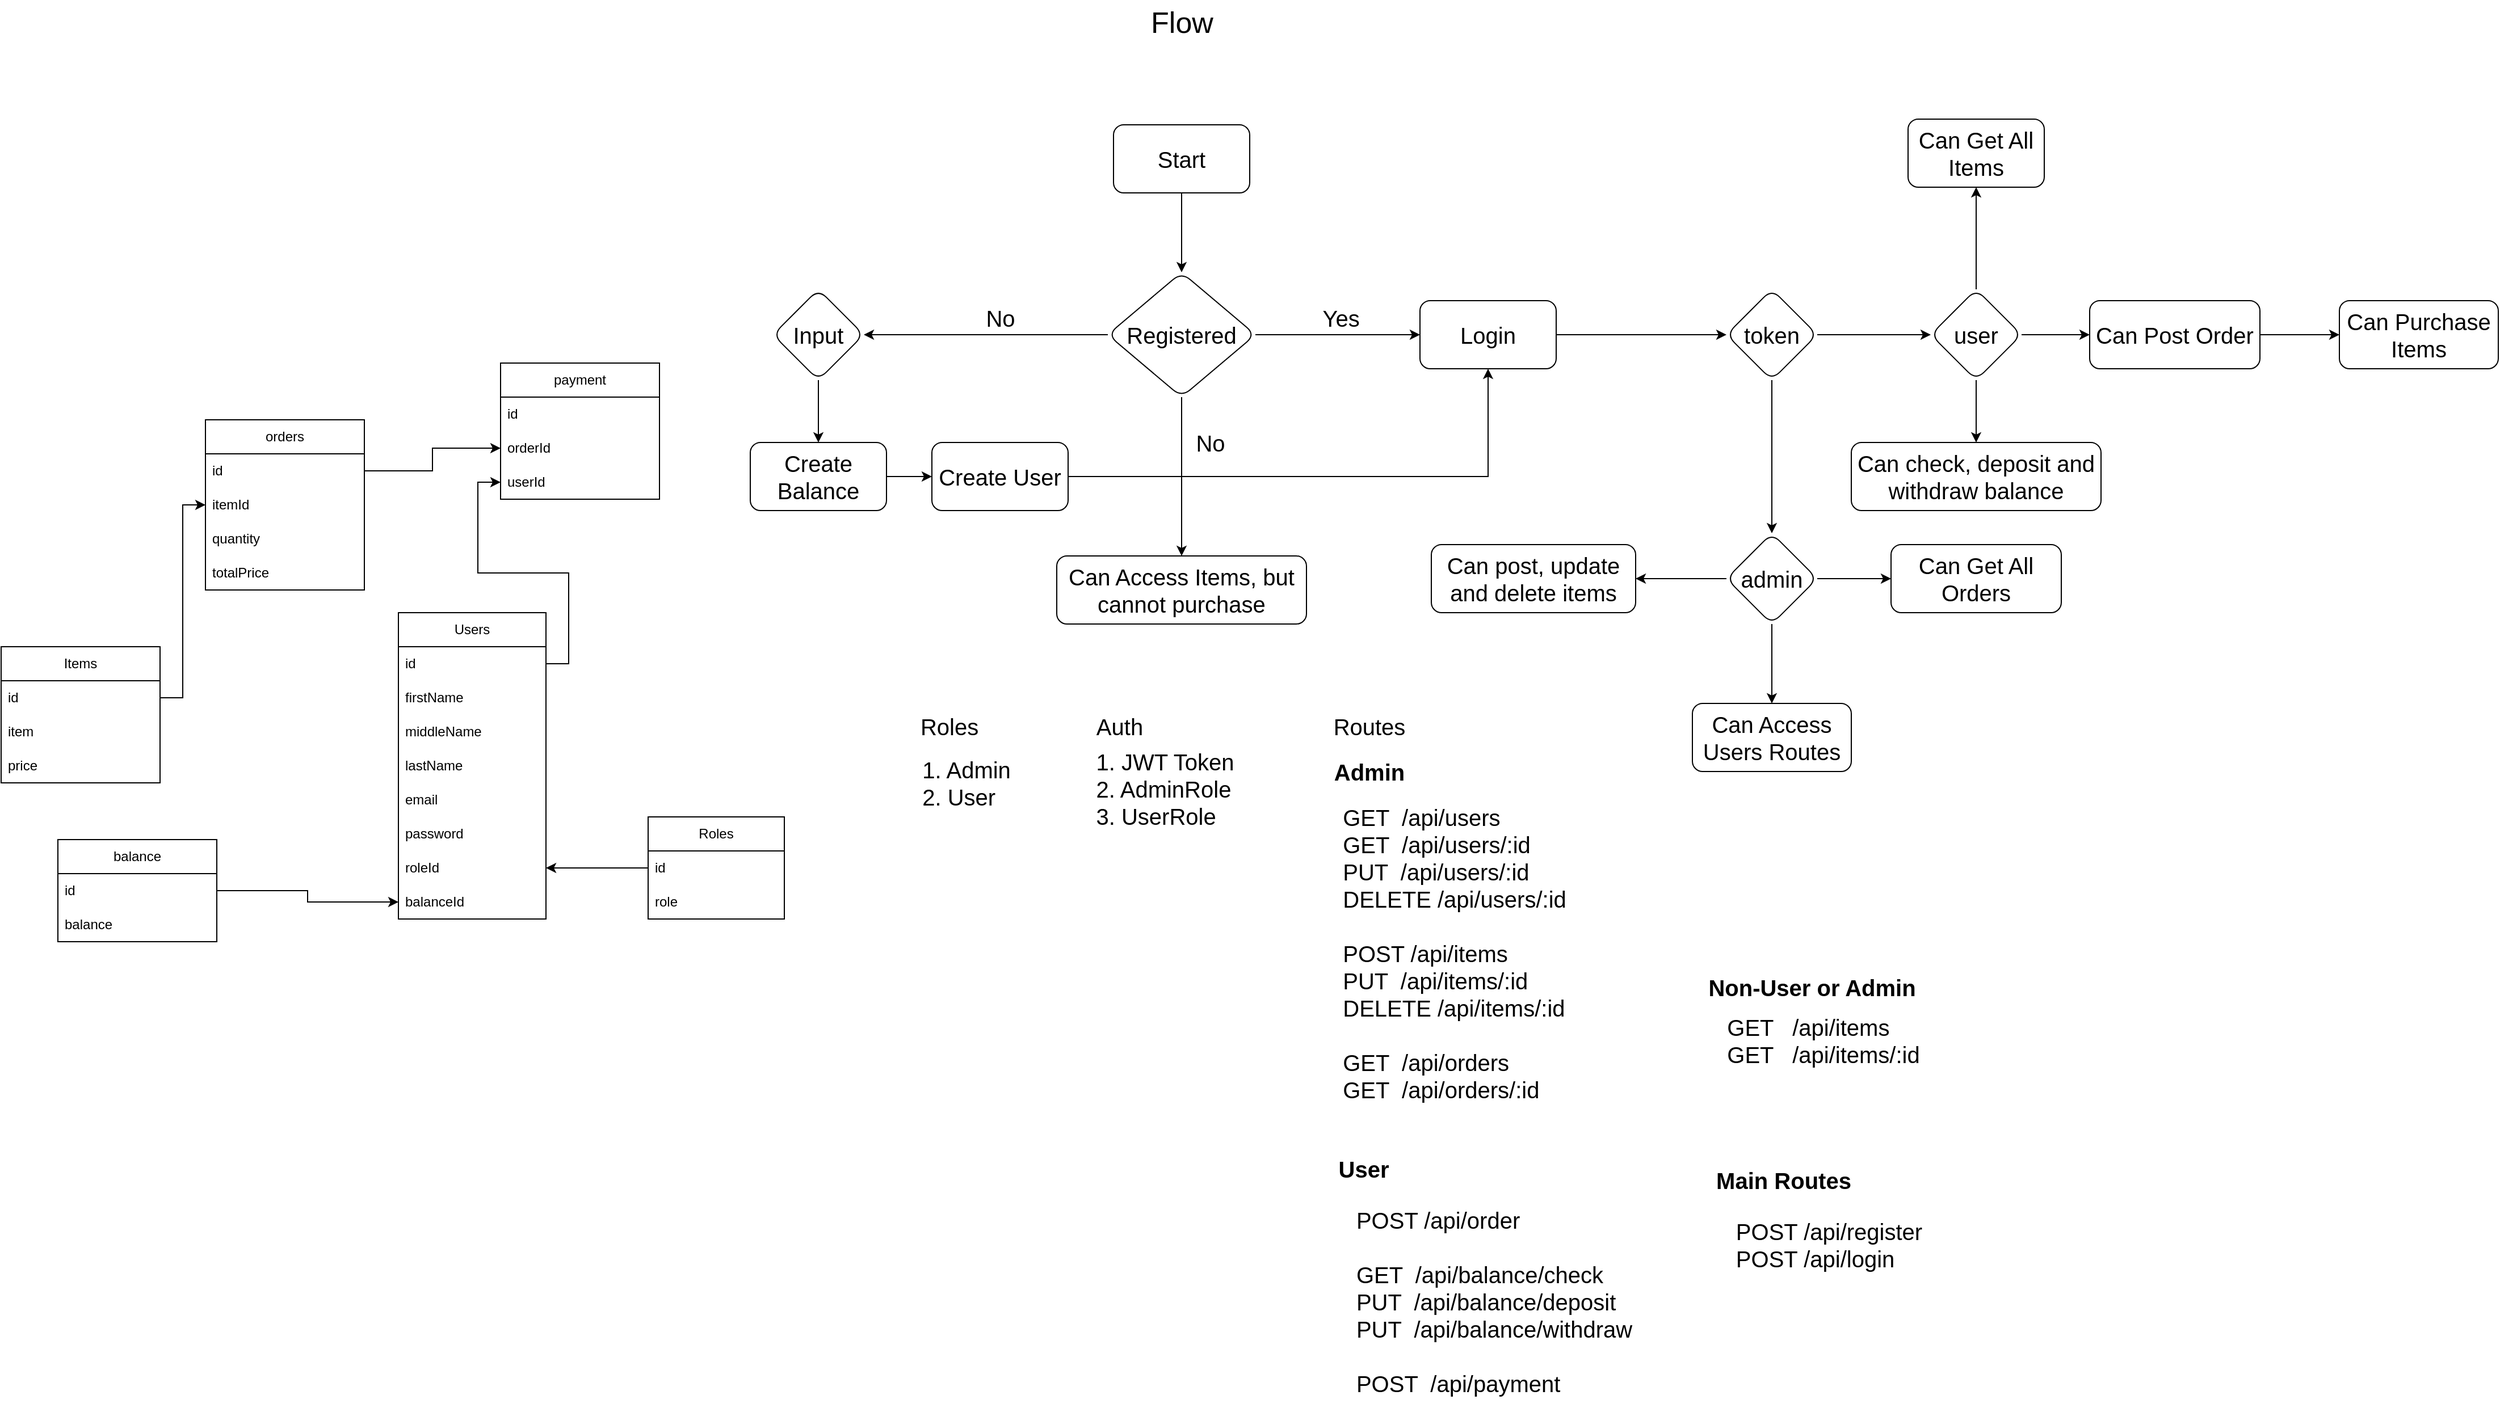 <mxfile version="21.1.0" type="github">
  <diagram name="Page-1" id="66N4ZKTzFFKdlPiPQXzU">
    <mxGraphModel dx="2140" dy="972" grid="1" gridSize="10" guides="1" tooltips="1" connect="1" arrows="1" fold="1" page="0" pageScale="1" pageWidth="850" pageHeight="1100" math="0" shadow="0">
      <root>
        <mxCell id="0" />
        <mxCell id="1" parent="0" />
        <mxCell id="uvxpVzmLXsUvGHkYNzLw-3" value="Users" style="swimlane;fontStyle=0;childLayout=stackLayout;horizontal=1;startSize=30;horizontalStack=0;resizeParent=1;resizeParentMax=0;resizeLast=0;collapsible=1;marginBottom=0;whiteSpace=wrap;html=1;" parent="1" vertex="1">
          <mxGeometry x="-470" y="770" width="130" height="270" as="geometry" />
        </mxCell>
        <mxCell id="uvxpVzmLXsUvGHkYNzLw-4" value="id" style="text;strokeColor=none;fillColor=none;align=left;verticalAlign=middle;spacingLeft=4;spacingRight=4;overflow=hidden;points=[[0,0.5],[1,0.5]];portConstraint=eastwest;rotatable=0;whiteSpace=wrap;html=1;" parent="uvxpVzmLXsUvGHkYNzLw-3" vertex="1">
          <mxGeometry y="30" width="130" height="30" as="geometry" />
        </mxCell>
        <mxCell id="uvxpVzmLXsUvGHkYNzLw-5" value="firstName" style="text;strokeColor=none;fillColor=none;align=left;verticalAlign=middle;spacingLeft=4;spacingRight=4;overflow=hidden;points=[[0,0.5],[1,0.5]];portConstraint=eastwest;rotatable=0;whiteSpace=wrap;html=1;" parent="uvxpVzmLXsUvGHkYNzLw-3" vertex="1">
          <mxGeometry y="60" width="130" height="30" as="geometry" />
        </mxCell>
        <mxCell id="uvxpVzmLXsUvGHkYNzLw-6" value="middleName" style="text;strokeColor=none;fillColor=none;align=left;verticalAlign=middle;spacingLeft=4;spacingRight=4;overflow=hidden;points=[[0,0.5],[1,0.5]];portConstraint=eastwest;rotatable=0;whiteSpace=wrap;html=1;" parent="uvxpVzmLXsUvGHkYNzLw-3" vertex="1">
          <mxGeometry y="90" width="130" height="30" as="geometry" />
        </mxCell>
        <mxCell id="uvxpVzmLXsUvGHkYNzLw-9" value="lastName" style="text;strokeColor=none;fillColor=none;align=left;verticalAlign=middle;spacingLeft=4;spacingRight=4;overflow=hidden;points=[[0,0.5],[1,0.5]];portConstraint=eastwest;rotatable=0;whiteSpace=wrap;html=1;" parent="uvxpVzmLXsUvGHkYNzLw-3" vertex="1">
          <mxGeometry y="120" width="130" height="30" as="geometry" />
        </mxCell>
        <mxCell id="uvxpVzmLXsUvGHkYNzLw-10" value="email" style="text;strokeColor=none;fillColor=none;align=left;verticalAlign=middle;spacingLeft=4;spacingRight=4;overflow=hidden;points=[[0,0.5],[1,0.5]];portConstraint=eastwest;rotatable=0;whiteSpace=wrap;html=1;" parent="uvxpVzmLXsUvGHkYNzLw-3" vertex="1">
          <mxGeometry y="150" width="130" height="30" as="geometry" />
        </mxCell>
        <mxCell id="uvxpVzmLXsUvGHkYNzLw-11" value="password" style="text;strokeColor=none;fillColor=none;align=left;verticalAlign=middle;spacingLeft=4;spacingRight=4;overflow=hidden;points=[[0,0.5],[1,0.5]];portConstraint=eastwest;rotatable=0;whiteSpace=wrap;html=1;" parent="uvxpVzmLXsUvGHkYNzLw-3" vertex="1">
          <mxGeometry y="180" width="130" height="30" as="geometry" />
        </mxCell>
        <mxCell id="uvxpVzmLXsUvGHkYNzLw-12" value="roleId" style="text;strokeColor=none;fillColor=none;align=left;verticalAlign=middle;spacingLeft=4;spacingRight=4;overflow=hidden;points=[[0,0.5],[1,0.5]];portConstraint=eastwest;rotatable=0;whiteSpace=wrap;html=1;" parent="uvxpVzmLXsUvGHkYNzLw-3" vertex="1">
          <mxGeometry y="210" width="130" height="30" as="geometry" />
        </mxCell>
        <mxCell id="uvxpVzmLXsUvGHkYNzLw-44" value="balanceId" style="text;strokeColor=none;fillColor=none;align=left;verticalAlign=middle;spacingLeft=4;spacingRight=4;overflow=hidden;points=[[0,0.5],[1,0.5]];portConstraint=eastwest;rotatable=0;whiteSpace=wrap;html=1;" parent="uvxpVzmLXsUvGHkYNzLw-3" vertex="1">
          <mxGeometry y="240" width="130" height="30" as="geometry" />
        </mxCell>
        <mxCell id="uvxpVzmLXsUvGHkYNzLw-18" style="edgeStyle=orthogonalEdgeStyle;rounded=0;orthogonalLoop=1;jettySize=auto;html=1;" parent="1" source="uvxpVzmLXsUvGHkYNzLw-13" target="uvxpVzmLXsUvGHkYNzLw-12" edge="1">
          <mxGeometry relative="1" as="geometry" />
        </mxCell>
        <mxCell id="uvxpVzmLXsUvGHkYNzLw-13" value="Roles" style="swimlane;fontStyle=0;childLayout=stackLayout;horizontal=1;startSize=30;horizontalStack=0;resizeParent=1;resizeParentMax=0;resizeLast=0;collapsible=1;marginBottom=0;whiteSpace=wrap;html=1;" parent="1" vertex="1">
          <mxGeometry x="-250" y="950" width="120" height="90" as="geometry" />
        </mxCell>
        <mxCell id="uvxpVzmLXsUvGHkYNzLw-14" value="id" style="text;strokeColor=none;fillColor=none;align=left;verticalAlign=middle;spacingLeft=4;spacingRight=4;overflow=hidden;points=[[0,0.5],[1,0.5]];portConstraint=eastwest;rotatable=0;whiteSpace=wrap;html=1;" parent="uvxpVzmLXsUvGHkYNzLw-13" vertex="1">
          <mxGeometry y="30" width="120" height="30" as="geometry" />
        </mxCell>
        <mxCell id="uvxpVzmLXsUvGHkYNzLw-15" value="role" style="text;strokeColor=none;fillColor=none;align=left;verticalAlign=middle;spacingLeft=4;spacingRight=4;overflow=hidden;points=[[0,0.5],[1,0.5]];portConstraint=eastwest;rotatable=0;whiteSpace=wrap;html=1;" parent="uvxpVzmLXsUvGHkYNzLw-13" vertex="1">
          <mxGeometry y="60" width="120" height="30" as="geometry" />
        </mxCell>
        <mxCell id="uvxpVzmLXsUvGHkYNzLw-17" style="edgeStyle=orthogonalEdgeStyle;rounded=0;orthogonalLoop=1;jettySize=auto;html=1;exitX=1;exitY=0.5;exitDx=0;exitDy=0;" parent="uvxpVzmLXsUvGHkYNzLw-13" edge="1">
          <mxGeometry relative="1" as="geometry">
            <mxPoint x="130" y="-315.0" as="sourcePoint" />
            <mxPoint x="130" y="-315.0" as="targetPoint" />
          </mxGeometry>
        </mxCell>
        <mxCell id="uvxpVzmLXsUvGHkYNzLw-19" value="Items" style="swimlane;fontStyle=0;childLayout=stackLayout;horizontal=1;startSize=30;horizontalStack=0;resizeParent=1;resizeParentMax=0;resizeLast=0;collapsible=1;marginBottom=0;whiteSpace=wrap;html=1;" parent="1" vertex="1">
          <mxGeometry x="-820" y="800" width="140" height="120" as="geometry" />
        </mxCell>
        <mxCell id="uvxpVzmLXsUvGHkYNzLw-20" value="id" style="text;strokeColor=none;fillColor=none;align=left;verticalAlign=middle;spacingLeft=4;spacingRight=4;overflow=hidden;points=[[0,0.5],[1,0.5]];portConstraint=eastwest;rotatable=0;whiteSpace=wrap;html=1;" parent="uvxpVzmLXsUvGHkYNzLw-19" vertex="1">
          <mxGeometry y="30" width="140" height="30" as="geometry" />
        </mxCell>
        <mxCell id="uvxpVzmLXsUvGHkYNzLw-21" value="item" style="text;strokeColor=none;fillColor=none;align=left;verticalAlign=middle;spacingLeft=4;spacingRight=4;overflow=hidden;points=[[0,0.5],[1,0.5]];portConstraint=eastwest;rotatable=0;whiteSpace=wrap;html=1;" parent="uvxpVzmLXsUvGHkYNzLw-19" vertex="1">
          <mxGeometry y="60" width="140" height="30" as="geometry" />
        </mxCell>
        <mxCell id="uvxpVzmLXsUvGHkYNzLw-28" value="price" style="text;strokeColor=none;fillColor=none;align=left;verticalAlign=middle;spacingLeft=4;spacingRight=4;overflow=hidden;points=[[0,0.5],[1,0.5]];portConstraint=eastwest;rotatable=0;whiteSpace=wrap;html=1;" parent="uvxpVzmLXsUvGHkYNzLw-19" vertex="1">
          <mxGeometry y="90" width="140" height="30" as="geometry" />
        </mxCell>
        <mxCell id="uvxpVzmLXsUvGHkYNzLw-24" value="orders" style="swimlane;fontStyle=0;childLayout=stackLayout;horizontal=1;startSize=30;horizontalStack=0;resizeParent=1;resizeParentMax=0;resizeLast=0;collapsible=1;marginBottom=0;whiteSpace=wrap;html=1;" parent="1" vertex="1">
          <mxGeometry x="-640" y="600" width="140" height="150" as="geometry" />
        </mxCell>
        <mxCell id="uvxpVzmLXsUvGHkYNzLw-25" value="id" style="text;strokeColor=none;fillColor=none;align=left;verticalAlign=middle;spacingLeft=4;spacingRight=4;overflow=hidden;points=[[0,0.5],[1,0.5]];portConstraint=eastwest;rotatable=0;whiteSpace=wrap;html=1;" parent="uvxpVzmLXsUvGHkYNzLw-24" vertex="1">
          <mxGeometry y="30" width="140" height="30" as="geometry" />
        </mxCell>
        <mxCell id="uvxpVzmLXsUvGHkYNzLw-26" value="itemId" style="text;strokeColor=none;fillColor=none;align=left;verticalAlign=middle;spacingLeft=4;spacingRight=4;overflow=hidden;points=[[0,0.5],[1,0.5]];portConstraint=eastwest;rotatable=0;whiteSpace=wrap;html=1;" parent="uvxpVzmLXsUvGHkYNzLw-24" vertex="1">
          <mxGeometry y="60" width="140" height="30" as="geometry" />
        </mxCell>
        <mxCell id="uvxpVzmLXsUvGHkYNzLw-27" value="quantity" style="text;strokeColor=none;fillColor=none;align=left;verticalAlign=middle;spacingLeft=4;spacingRight=4;overflow=hidden;points=[[0,0.5],[1,0.5]];portConstraint=eastwest;rotatable=0;whiteSpace=wrap;html=1;" parent="uvxpVzmLXsUvGHkYNzLw-24" vertex="1">
          <mxGeometry y="90" width="140" height="30" as="geometry" />
        </mxCell>
        <mxCell id="uvxpVzmLXsUvGHkYNzLw-29" value="totalPrice" style="text;strokeColor=none;fillColor=none;align=left;verticalAlign=middle;spacingLeft=4;spacingRight=4;overflow=hidden;points=[[0,0.5],[1,0.5]];portConstraint=eastwest;rotatable=0;whiteSpace=wrap;html=1;" parent="uvxpVzmLXsUvGHkYNzLw-24" vertex="1">
          <mxGeometry y="120" width="140" height="30" as="geometry" />
        </mxCell>
        <mxCell id="uvxpVzmLXsUvGHkYNzLw-30" style="edgeStyle=orthogonalEdgeStyle;rounded=0;orthogonalLoop=1;jettySize=auto;html=1;entryX=0;entryY=0.5;entryDx=0;entryDy=0;" parent="1" source="uvxpVzmLXsUvGHkYNzLw-20" target="uvxpVzmLXsUvGHkYNzLw-26" edge="1">
          <mxGeometry relative="1" as="geometry" />
        </mxCell>
        <mxCell id="uvxpVzmLXsUvGHkYNzLw-33" value="payment" style="swimlane;fontStyle=0;childLayout=stackLayout;horizontal=1;startSize=30;horizontalStack=0;resizeParent=1;resizeParentMax=0;resizeLast=0;collapsible=1;marginBottom=0;whiteSpace=wrap;html=1;" parent="1" vertex="1">
          <mxGeometry x="-380" y="550" width="140" height="120" as="geometry" />
        </mxCell>
        <mxCell id="uvxpVzmLXsUvGHkYNzLw-34" value="id" style="text;strokeColor=none;fillColor=none;align=left;verticalAlign=middle;spacingLeft=4;spacingRight=4;overflow=hidden;points=[[0,0.5],[1,0.5]];portConstraint=eastwest;rotatable=0;whiteSpace=wrap;html=1;" parent="uvxpVzmLXsUvGHkYNzLw-33" vertex="1">
          <mxGeometry y="30" width="140" height="30" as="geometry" />
        </mxCell>
        <mxCell id="uvxpVzmLXsUvGHkYNzLw-35" value="orderId" style="text;strokeColor=none;fillColor=none;align=left;verticalAlign=middle;spacingLeft=4;spacingRight=4;overflow=hidden;points=[[0,0.5],[1,0.5]];portConstraint=eastwest;rotatable=0;whiteSpace=wrap;html=1;" parent="uvxpVzmLXsUvGHkYNzLw-33" vertex="1">
          <mxGeometry y="60" width="140" height="30" as="geometry" />
        </mxCell>
        <mxCell id="uvxpVzmLXsUvGHkYNzLw-36" value="userId" style="text;strokeColor=none;fillColor=none;align=left;verticalAlign=middle;spacingLeft=4;spacingRight=4;overflow=hidden;points=[[0,0.5],[1,0.5]];portConstraint=eastwest;rotatable=0;whiteSpace=wrap;html=1;" parent="uvxpVzmLXsUvGHkYNzLw-33" vertex="1">
          <mxGeometry y="90" width="140" height="30" as="geometry" />
        </mxCell>
        <mxCell id="uvxpVzmLXsUvGHkYNzLw-37" style="edgeStyle=orthogonalEdgeStyle;rounded=0;orthogonalLoop=1;jettySize=auto;html=1;entryX=0;entryY=0.5;entryDx=0;entryDy=0;" parent="1" source="uvxpVzmLXsUvGHkYNzLw-4" target="uvxpVzmLXsUvGHkYNzLw-36" edge="1">
          <mxGeometry relative="1" as="geometry" />
        </mxCell>
        <mxCell id="uvxpVzmLXsUvGHkYNzLw-38" style="edgeStyle=orthogonalEdgeStyle;rounded=0;orthogonalLoop=1;jettySize=auto;html=1;entryX=0;entryY=0.5;entryDx=0;entryDy=0;" parent="1" source="uvxpVzmLXsUvGHkYNzLw-25" target="uvxpVzmLXsUvGHkYNzLw-35" edge="1">
          <mxGeometry relative="1" as="geometry" />
        </mxCell>
        <mxCell id="uvxpVzmLXsUvGHkYNzLw-39" value="balance" style="swimlane;fontStyle=0;childLayout=stackLayout;horizontal=1;startSize=30;horizontalStack=0;resizeParent=1;resizeParentMax=0;resizeLast=0;collapsible=1;marginBottom=0;whiteSpace=wrap;html=1;" parent="1" vertex="1">
          <mxGeometry x="-770" y="970" width="140" height="90" as="geometry" />
        </mxCell>
        <mxCell id="uvxpVzmLXsUvGHkYNzLw-40" value="id" style="text;strokeColor=none;fillColor=none;align=left;verticalAlign=middle;spacingLeft=4;spacingRight=4;overflow=hidden;points=[[0,0.5],[1,0.5]];portConstraint=eastwest;rotatable=0;whiteSpace=wrap;html=1;" parent="uvxpVzmLXsUvGHkYNzLw-39" vertex="1">
          <mxGeometry y="30" width="140" height="30" as="geometry" />
        </mxCell>
        <mxCell id="uvxpVzmLXsUvGHkYNzLw-42" value="balance" style="text;strokeColor=none;fillColor=none;align=left;verticalAlign=middle;spacingLeft=4;spacingRight=4;overflow=hidden;points=[[0,0.5],[1,0.5]];portConstraint=eastwest;rotatable=0;whiteSpace=wrap;html=1;" parent="uvxpVzmLXsUvGHkYNzLw-39" vertex="1">
          <mxGeometry y="60" width="140" height="30" as="geometry" />
        </mxCell>
        <mxCell id="uvxpVzmLXsUvGHkYNzLw-45" style="edgeStyle=orthogonalEdgeStyle;rounded=0;orthogonalLoop=1;jettySize=auto;html=1;entryX=0;entryY=0.5;entryDx=0;entryDy=0;" parent="1" source="uvxpVzmLXsUvGHkYNzLw-40" target="uvxpVzmLXsUvGHkYNzLw-44" edge="1">
          <mxGeometry relative="1" as="geometry" />
        </mxCell>
        <mxCell id="QrEBBHRiUg8bPjMQJoVx-5" value="&lt;font style=&quot;font-size: 26px;&quot;&gt;Flow&lt;/font&gt;" style="text;html=1;align=center;verticalAlign=middle;resizable=0;points=[];autosize=1;strokeColor=none;fillColor=none;strokeWidth=1;" parent="1" vertex="1">
          <mxGeometry x="180" y="230" width="80" height="40" as="geometry" />
        </mxCell>
        <mxCell id="QrEBBHRiUg8bPjMQJoVx-9" value="" style="edgeStyle=orthogonalEdgeStyle;rounded=0;orthogonalLoop=1;jettySize=auto;html=1;" parent="1" source="QrEBBHRiUg8bPjMQJoVx-6" target="QrEBBHRiUg8bPjMQJoVx-8" edge="1">
          <mxGeometry relative="1" as="geometry" />
        </mxCell>
        <mxCell id="QrEBBHRiUg8bPjMQJoVx-6" value="&lt;font style=&quot;font-size: 20px;&quot;&gt;Start&lt;/font&gt;" style="rounded=1;whiteSpace=wrap;html=1;" parent="1" vertex="1">
          <mxGeometry x="160" y="340" width="120" height="60" as="geometry" />
        </mxCell>
        <mxCell id="QrEBBHRiUg8bPjMQJoVx-11" value="" style="edgeStyle=orthogonalEdgeStyle;rounded=0;orthogonalLoop=1;jettySize=auto;html=1;" parent="1" source="QrEBBHRiUg8bPjMQJoVx-8" target="QrEBBHRiUg8bPjMQJoVx-10" edge="1">
          <mxGeometry relative="1" as="geometry" />
        </mxCell>
        <mxCell id="QrEBBHRiUg8bPjMQJoVx-13" value="" style="edgeStyle=orthogonalEdgeStyle;rounded=0;orthogonalLoop=1;jettySize=auto;html=1;" parent="1" source="QrEBBHRiUg8bPjMQJoVx-8" target="QrEBBHRiUg8bPjMQJoVx-12" edge="1">
          <mxGeometry relative="1" as="geometry" />
        </mxCell>
        <mxCell id="QrEBBHRiUg8bPjMQJoVx-23" value="" style="edgeStyle=orthogonalEdgeStyle;rounded=0;orthogonalLoop=1;jettySize=auto;html=1;" parent="1" source="QrEBBHRiUg8bPjMQJoVx-8" target="QrEBBHRiUg8bPjMQJoVx-22" edge="1">
          <mxGeometry relative="1" as="geometry" />
        </mxCell>
        <mxCell id="QrEBBHRiUg8bPjMQJoVx-8" value="&lt;font style=&quot;font-size: 20px;&quot;&gt;Registered&lt;/font&gt;" style="rhombus;whiteSpace=wrap;html=1;rounded=1;" parent="1" vertex="1">
          <mxGeometry x="155" y="470" width="130" height="110" as="geometry" />
        </mxCell>
        <mxCell id="QrEBBHRiUg8bPjMQJoVx-20" style="edgeStyle=orthogonalEdgeStyle;rounded=0;orthogonalLoop=1;jettySize=auto;html=1;exitX=0.5;exitY=1;exitDx=0;exitDy=0;entryX=0.5;entryY=0;entryDx=0;entryDy=0;" parent="1" source="QrEBBHRiUg8bPjMQJoVx-10" target="QrEBBHRiUg8bPjMQJoVx-16" edge="1">
          <mxGeometry relative="1" as="geometry" />
        </mxCell>
        <mxCell id="QrEBBHRiUg8bPjMQJoVx-10" value="&lt;font style=&quot;font-size: 20px;&quot;&gt;Input&lt;/font&gt;" style="rhombus;whiteSpace=wrap;html=1;rounded=1;" parent="1" vertex="1">
          <mxGeometry x="-140" y="485" width="80" height="80" as="geometry" />
        </mxCell>
        <mxCell id="QrEBBHRiUg8bPjMQJoVx-25" value="" style="edgeStyle=orthogonalEdgeStyle;rounded=0;orthogonalLoop=1;jettySize=auto;html=1;" parent="1" source="QrEBBHRiUg8bPjMQJoVx-12" target="QrEBBHRiUg8bPjMQJoVx-24" edge="1">
          <mxGeometry relative="1" as="geometry" />
        </mxCell>
        <mxCell id="QrEBBHRiUg8bPjMQJoVx-12" value="&lt;font style=&quot;font-size: 20px;&quot;&gt;Login&lt;/font&gt;" style="whiteSpace=wrap;html=1;rounded=1;" parent="1" vertex="1">
          <mxGeometry x="430" y="495" width="120" height="60" as="geometry" />
        </mxCell>
        <mxCell id="QrEBBHRiUg8bPjMQJoVx-14" value="&lt;font style=&quot;font-size: 20px;&quot;&gt;Yes&lt;/font&gt;" style="text;html=1;align=center;verticalAlign=middle;resizable=0;points=[];autosize=1;strokeColor=none;fillColor=none;" parent="1" vertex="1">
          <mxGeometry x="330" y="490" width="60" height="40" as="geometry" />
        </mxCell>
        <mxCell id="QrEBBHRiUg8bPjMQJoVx-15" value="&lt;font style=&quot;font-size: 20px;&quot;&gt;No&lt;/font&gt;" style="text;html=1;align=center;verticalAlign=middle;resizable=0;points=[];autosize=1;strokeColor=none;fillColor=none;" parent="1" vertex="1">
          <mxGeometry x="35" y="490" width="50" height="40" as="geometry" />
        </mxCell>
        <mxCell id="QrEBBHRiUg8bPjMQJoVx-19" value="" style="edgeStyle=orthogonalEdgeStyle;rounded=0;orthogonalLoop=1;jettySize=auto;html=1;" parent="1" source="QrEBBHRiUg8bPjMQJoVx-16" target="QrEBBHRiUg8bPjMQJoVx-18" edge="1">
          <mxGeometry relative="1" as="geometry" />
        </mxCell>
        <mxCell id="QrEBBHRiUg8bPjMQJoVx-16" value="&lt;font style=&quot;font-size: 20px;&quot;&gt;Create Balance&lt;/font&gt;" style="whiteSpace=wrap;html=1;rounded=1;" parent="1" vertex="1">
          <mxGeometry x="-160" y="620" width="120" height="60" as="geometry" />
        </mxCell>
        <mxCell id="QrEBBHRiUg8bPjMQJoVx-21" style="edgeStyle=orthogonalEdgeStyle;rounded=0;orthogonalLoop=1;jettySize=auto;html=1;exitX=1;exitY=0.5;exitDx=0;exitDy=0;entryX=0.5;entryY=1;entryDx=0;entryDy=0;" parent="1" source="QrEBBHRiUg8bPjMQJoVx-18" target="QrEBBHRiUg8bPjMQJoVx-12" edge="1">
          <mxGeometry relative="1" as="geometry" />
        </mxCell>
        <mxCell id="QrEBBHRiUg8bPjMQJoVx-18" value="&lt;font style=&quot;font-size: 20px;&quot;&gt;Create User&lt;/font&gt;" style="whiteSpace=wrap;html=1;rounded=1;" parent="1" vertex="1">
          <mxGeometry y="620" width="120" height="60" as="geometry" />
        </mxCell>
        <mxCell id="QrEBBHRiUg8bPjMQJoVx-22" value="&lt;font style=&quot;font-size: 20px;&quot;&gt;Can Access Items, but cannot purchase&lt;br&gt;&lt;/font&gt;" style="whiteSpace=wrap;html=1;rounded=1;" parent="1" vertex="1">
          <mxGeometry x="110" y="720" width="220" height="60" as="geometry" />
        </mxCell>
        <mxCell id="QrEBBHRiUg8bPjMQJoVx-34" value="" style="edgeStyle=orthogonalEdgeStyle;rounded=0;orthogonalLoop=1;jettySize=auto;html=1;" parent="1" source="QrEBBHRiUg8bPjMQJoVx-24" target="QrEBBHRiUg8bPjMQJoVx-33" edge="1">
          <mxGeometry relative="1" as="geometry" />
        </mxCell>
        <mxCell id="QrEBBHRiUg8bPjMQJoVx-36" value="" style="edgeStyle=orthogonalEdgeStyle;rounded=0;orthogonalLoop=1;jettySize=auto;html=1;" parent="1" source="QrEBBHRiUg8bPjMQJoVx-24" target="QrEBBHRiUg8bPjMQJoVx-35" edge="1">
          <mxGeometry relative="1" as="geometry" />
        </mxCell>
        <mxCell id="QrEBBHRiUg8bPjMQJoVx-24" value="&lt;font style=&quot;font-size: 20px;&quot;&gt;token&lt;/font&gt;" style="rhombus;whiteSpace=wrap;html=1;rounded=1;" parent="1" vertex="1">
          <mxGeometry x="700" y="485" width="80" height="80" as="geometry" />
        </mxCell>
        <mxCell id="QrEBBHRiUg8bPjMQJoVx-39" value="" style="edgeStyle=orthogonalEdgeStyle;rounded=0;orthogonalLoop=1;jettySize=auto;html=1;" parent="1" source="QrEBBHRiUg8bPjMQJoVx-33" target="QrEBBHRiUg8bPjMQJoVx-38" edge="1">
          <mxGeometry relative="1" as="geometry" />
        </mxCell>
        <mxCell id="QrEBBHRiUg8bPjMQJoVx-41" value="" style="edgeStyle=orthogonalEdgeStyle;rounded=0;orthogonalLoop=1;jettySize=auto;html=1;" parent="1" source="QrEBBHRiUg8bPjMQJoVx-33" target="QrEBBHRiUg8bPjMQJoVx-40" edge="1">
          <mxGeometry relative="1" as="geometry" />
        </mxCell>
        <mxCell id="QrEBBHRiUg8bPjMQJoVx-43" value="" style="edgeStyle=orthogonalEdgeStyle;rounded=0;orthogonalLoop=1;jettySize=auto;html=1;" parent="1" source="QrEBBHRiUg8bPjMQJoVx-33" target="QrEBBHRiUg8bPjMQJoVx-42" edge="1">
          <mxGeometry relative="1" as="geometry" />
        </mxCell>
        <mxCell id="QrEBBHRiUg8bPjMQJoVx-33" value="&lt;font style=&quot;font-size: 20px;&quot;&gt;admin&lt;/font&gt;" style="rhombus;whiteSpace=wrap;html=1;rounded=1;" parent="1" vertex="1">
          <mxGeometry x="700" y="700" width="80" height="80" as="geometry" />
        </mxCell>
        <mxCell id="QrEBBHRiUg8bPjMQJoVx-45" value="" style="edgeStyle=orthogonalEdgeStyle;rounded=0;orthogonalLoop=1;jettySize=auto;html=1;" parent="1" source="QrEBBHRiUg8bPjMQJoVx-35" target="QrEBBHRiUg8bPjMQJoVx-44" edge="1">
          <mxGeometry relative="1" as="geometry" />
        </mxCell>
        <mxCell id="QrEBBHRiUg8bPjMQJoVx-47" value="" style="edgeStyle=orthogonalEdgeStyle;rounded=0;orthogonalLoop=1;jettySize=auto;html=1;" parent="1" source="QrEBBHRiUg8bPjMQJoVx-35" target="QrEBBHRiUg8bPjMQJoVx-46" edge="1">
          <mxGeometry relative="1" as="geometry" />
        </mxCell>
        <mxCell id="QrEBBHRiUg8bPjMQJoVx-49" value="" style="edgeStyle=orthogonalEdgeStyle;rounded=0;orthogonalLoop=1;jettySize=auto;html=1;" parent="1" source="QrEBBHRiUg8bPjMQJoVx-35" target="QrEBBHRiUg8bPjMQJoVx-48" edge="1">
          <mxGeometry relative="1" as="geometry" />
        </mxCell>
        <mxCell id="QrEBBHRiUg8bPjMQJoVx-35" value="&lt;font style=&quot;font-size: 20px;&quot;&gt;user&lt;/font&gt;" style="rhombus;whiteSpace=wrap;html=1;rounded=1;" parent="1" vertex="1">
          <mxGeometry x="880" y="485" width="80" height="80" as="geometry" />
        </mxCell>
        <mxCell id="QrEBBHRiUg8bPjMQJoVx-37" value="&lt;font style=&quot;font-size: 20px;&quot;&gt;No&lt;/font&gt;" style="text;html=1;align=center;verticalAlign=middle;resizable=0;points=[];autosize=1;strokeColor=none;fillColor=none;" parent="1" vertex="1">
          <mxGeometry x="220" y="600" width="50" height="40" as="geometry" />
        </mxCell>
        <mxCell id="QrEBBHRiUg8bPjMQJoVx-38" value="&lt;font style=&quot;font-size: 20px;&quot;&gt;Can Access Users Routes&lt;/font&gt;" style="whiteSpace=wrap;html=1;rounded=1;" parent="1" vertex="1">
          <mxGeometry x="670" y="850" width="140" height="60" as="geometry" />
        </mxCell>
        <mxCell id="QrEBBHRiUg8bPjMQJoVx-40" value="&lt;font style=&quot;font-size: 20px;&quot;&gt;Can post, update and delete items&lt;/font&gt;" style="whiteSpace=wrap;html=1;rounded=1;" parent="1" vertex="1">
          <mxGeometry x="440" y="710" width="180" height="60" as="geometry" />
        </mxCell>
        <mxCell id="QrEBBHRiUg8bPjMQJoVx-42" value="&lt;font style=&quot;font-size: 20px;&quot;&gt;Can Get All Orders&lt;/font&gt;" style="whiteSpace=wrap;html=1;rounded=1;" parent="1" vertex="1">
          <mxGeometry x="845" y="710" width="150" height="60" as="geometry" />
        </mxCell>
        <mxCell id="QrEBBHRiUg8bPjMQJoVx-44" value="&lt;font style=&quot;font-size: 20px;&quot;&gt;Can Get All Items&lt;/font&gt;" style="whiteSpace=wrap;html=1;rounded=1;" parent="1" vertex="1">
          <mxGeometry x="860" y="335" width="120" height="60" as="geometry" />
        </mxCell>
        <mxCell id="QrEBBHRiUg8bPjMQJoVx-61" style="edgeStyle=orthogonalEdgeStyle;rounded=0;orthogonalLoop=1;jettySize=auto;html=1;exitX=1;exitY=0.5;exitDx=0;exitDy=0;entryX=0;entryY=0.5;entryDx=0;entryDy=0;" parent="1" source="QrEBBHRiUg8bPjMQJoVx-46" target="QrEBBHRiUg8bPjMQJoVx-60" edge="1">
          <mxGeometry relative="1" as="geometry" />
        </mxCell>
        <mxCell id="QrEBBHRiUg8bPjMQJoVx-46" value="&lt;font style=&quot;font-size: 20px;&quot;&gt;Can Post Order&lt;/font&gt;" style="whiteSpace=wrap;html=1;rounded=1;" parent="1" vertex="1">
          <mxGeometry x="1020" y="495" width="150" height="60" as="geometry" />
        </mxCell>
        <mxCell id="QrEBBHRiUg8bPjMQJoVx-48" value="&lt;font style=&quot;font-size: 20px;&quot;&gt;Can check, deposit and withdraw balance&lt;/font&gt;" style="whiteSpace=wrap;html=1;rounded=1;" parent="1" vertex="1">
          <mxGeometry x="810" y="620" width="220" height="60" as="geometry" />
        </mxCell>
        <mxCell id="QrEBBHRiUg8bPjMQJoVx-50" value="&lt;font style=&quot;font-size: 20px;&quot;&gt;Roles&lt;/font&gt;" style="text;html=1;align=center;verticalAlign=middle;resizable=0;points=[];autosize=1;strokeColor=none;fillColor=none;" parent="1" vertex="1">
          <mxGeometry x="-20" y="850" width="70" height="40" as="geometry" />
        </mxCell>
        <mxCell id="QrEBBHRiUg8bPjMQJoVx-51" value="&lt;div style=&quot;text-align: left;&quot;&gt;&lt;span style=&quot;font-size: 20px; background-color: initial;&quot;&gt;1. Admin&lt;/span&gt;&lt;/div&gt;&lt;span style=&quot;font-size: 20px;&quot;&gt;&lt;div style=&quot;text-align: left;&quot;&gt;&lt;span style=&quot;background-color: initial;&quot;&gt;2. User&lt;/span&gt;&lt;/div&gt;&lt;/span&gt;" style="text;html=1;align=center;verticalAlign=middle;resizable=0;points=[];autosize=1;strokeColor=none;fillColor=none;" parent="1" vertex="1">
          <mxGeometry x="-20" y="890" width="100" height="60" as="geometry" />
        </mxCell>
        <mxCell id="QrEBBHRiUg8bPjMQJoVx-53" value="&lt;font style=&quot;font-size: 20px;&quot;&gt;Auth&lt;/font&gt;" style="text;html=1;align=center;verticalAlign=middle;resizable=0;points=[];autosize=1;strokeColor=none;fillColor=none;" parent="1" vertex="1">
          <mxGeometry x="135" y="850" width="60" height="40" as="geometry" />
        </mxCell>
        <mxCell id="QrEBBHRiUg8bPjMQJoVx-54" value="&lt;div style=&quot;text-align: left;&quot;&gt;&lt;span style=&quot;font-size: 20px; background-color: initial;&quot;&gt;1. JWT Token&lt;/span&gt;&lt;/div&gt;&lt;span style=&quot;font-size: 20px;&quot;&gt;&lt;div style=&quot;text-align: left;&quot;&gt;&lt;span style=&quot;background-color: initial;&quot;&gt;2. AdminRole&lt;/span&gt;&lt;/div&gt;&lt;div style=&quot;text-align: left;&quot;&gt;&lt;span style=&quot;background-color: initial;&quot;&gt;3. UserRole&lt;/span&gt;&lt;/div&gt;&lt;/span&gt;" style="text;html=1;align=center;verticalAlign=middle;resizable=0;points=[];autosize=1;strokeColor=none;fillColor=none;" parent="1" vertex="1">
          <mxGeometry x="130" y="880" width="150" height="90" as="geometry" />
        </mxCell>
        <mxCell id="QrEBBHRiUg8bPjMQJoVx-56" value="&lt;font style=&quot;font-size: 20px;&quot;&gt;Routes&lt;/font&gt;" style="text;html=1;align=center;verticalAlign=middle;resizable=0;points=[];autosize=1;strokeColor=none;fillColor=none;" parent="1" vertex="1">
          <mxGeometry x="340" y="850" width="90" height="40" as="geometry" />
        </mxCell>
        <mxCell id="QrEBBHRiUg8bPjMQJoVx-58" value="&lt;font style=&quot;font-size: 20px;&quot;&gt;&lt;b&gt;Admin&lt;/b&gt;&lt;/font&gt;" style="text;html=1;align=center;verticalAlign=middle;resizable=0;points=[];autosize=1;strokeColor=none;fillColor=none;" parent="1" vertex="1">
          <mxGeometry x="340" y="890" width="90" height="40" as="geometry" />
        </mxCell>
        <mxCell id="QrEBBHRiUg8bPjMQJoVx-59" value="&lt;div style=&quot;text-align: left;&quot;&gt;&lt;span style=&quot;font-size: 20px; background-color: initial;&quot;&gt;GET&lt;span style=&quot;white-space: pre;&quot;&gt; &lt;/span&gt;&lt;span style=&quot;white-space: pre;&quot;&gt; &lt;/span&gt;/api/users&lt;/span&gt;&lt;/div&gt;&lt;div style=&quot;text-align: left;&quot;&gt;&lt;span style=&quot;font-size: 20px; background-color: initial;&quot;&gt;GET&lt;span style=&quot;white-space: pre;&quot;&gt; &lt;/span&gt;&lt;span style=&quot;white-space: pre;&quot;&gt; &lt;/span&gt;/api/users/:id&lt;/span&gt;&lt;/div&gt;&lt;div style=&quot;text-align: left;&quot;&gt;&lt;span style=&quot;font-size: 20px; background-color: initial;&quot;&gt;PUT&lt;span style=&quot;white-space: pre;&quot;&gt; &lt;/span&gt;&lt;span style=&quot;white-space: pre;&quot;&gt; &lt;/span&gt;/api/users/:id&lt;/span&gt;&lt;/div&gt;&lt;div style=&quot;text-align: left;&quot;&gt;&lt;span style=&quot;font-size: 20px; background-color: initial;&quot;&gt;DELETE&lt;span style=&quot;white-space: pre;&quot;&gt; &lt;/span&gt;/api/users/:id&lt;/span&gt;&lt;/div&gt;&lt;div style=&quot;text-align: left;&quot;&gt;&lt;span style=&quot;font-size: 20px; background-color: initial;&quot;&gt;&lt;br&gt;&lt;/span&gt;&lt;/div&gt;&lt;div style=&quot;text-align: left;&quot;&gt;&lt;span style=&quot;font-size: 20px;&quot;&gt;POST&lt;span style=&quot;white-space: pre;&quot;&gt; &lt;/span&gt;/api/items&lt;/span&gt;&lt;/div&gt;&lt;div style=&quot;text-align: left;&quot;&gt;&lt;span style=&quot;font-size: 20px;&quot;&gt;PUT&lt;span style=&quot;white-space: pre;&quot;&gt; &lt;/span&gt;&lt;span style=&quot;white-space: pre;&quot;&gt; &lt;/span&gt;/api/items/:id&lt;/span&gt;&lt;/div&gt;&lt;div style=&quot;text-align: left;&quot;&gt;&lt;span style=&quot;font-size: 20px;&quot;&gt;DELETE&lt;span style=&quot;white-space: pre;&quot;&gt; &lt;/span&gt;/api/items/:id&lt;/span&gt;&lt;/div&gt;&lt;div style=&quot;text-align: left;&quot;&gt;&lt;span style=&quot;font-size: 20px;&quot;&gt;&lt;br&gt;&lt;/span&gt;&lt;/div&gt;&lt;div style=&quot;text-align: left;&quot;&gt;&lt;span style=&quot;font-size: 20px;&quot;&gt;GET&lt;span style=&quot;white-space: pre;&quot;&gt; &lt;/span&gt;&lt;span style=&quot;white-space: pre;&quot;&gt; &lt;/span&gt;/api/orders&lt;/span&gt;&lt;/div&gt;&lt;div style=&quot;text-align: left;&quot;&gt;&lt;span style=&quot;font-size: 20px;&quot;&gt;GET&lt;span style=&quot;white-space: pre;&quot;&gt; &lt;/span&gt;&lt;span style=&quot;white-space: pre;&quot;&gt; &lt;/span&gt;/api/orders/:id&lt;/span&gt;&lt;/div&gt;" style="text;html=1;align=center;verticalAlign=middle;resizable=0;points=[];autosize=1;strokeColor=none;fillColor=none;" parent="1" vertex="1">
          <mxGeometry x="345" y="930" width="230" height="280" as="geometry" />
        </mxCell>
        <mxCell id="QrEBBHRiUg8bPjMQJoVx-60" value="&lt;font style=&quot;font-size: 20px;&quot;&gt;Can Purchase Items&lt;/font&gt;" style="whiteSpace=wrap;html=1;rounded=1;" parent="1" vertex="1">
          <mxGeometry x="1240" y="495" width="140" height="60" as="geometry" />
        </mxCell>
        <mxCell id="QrEBBHRiUg8bPjMQJoVx-62" value="&lt;font style=&quot;font-size: 20px;&quot;&gt;&lt;b&gt;User&lt;/b&gt;&lt;/font&gt;" style="text;html=1;align=center;verticalAlign=middle;resizable=0;points=[];autosize=1;strokeColor=none;fillColor=none;" parent="1" vertex="1">
          <mxGeometry x="345" y="1240" width="70" height="40" as="geometry" />
        </mxCell>
        <mxCell id="QrEBBHRiUg8bPjMQJoVx-63" value="&lt;div style=&quot;text-align: left;&quot;&gt;&lt;br&gt;&lt;/div&gt;&lt;div style=&quot;text-align: left;&quot;&gt;&lt;span style=&quot;font-size: 20px; background-color: initial;&quot;&gt;POST&lt;span style=&quot;white-space: pre;&quot;&gt;	&lt;/span&gt;/api/order&lt;/span&gt;&lt;/div&gt;&lt;div style=&quot;text-align: left;&quot;&gt;&lt;span style=&quot;font-size: 20px; background-color: initial;&quot;&gt;&lt;br&gt;&lt;/span&gt;&lt;/div&gt;&lt;div style=&quot;text-align: left;&quot;&gt;&lt;span style=&quot;font-size: 20px;&quot;&gt;GET&lt;span style=&quot;white-space: pre;&quot;&gt;	&lt;/span&gt;&lt;span style=&quot;white-space: pre;&quot;&gt;	&lt;/span&gt;/api/balance/check&lt;/span&gt;&lt;/div&gt;&lt;div style=&quot;text-align: left;&quot;&gt;&lt;span style=&quot;font-size: 20px;&quot;&gt;PUT&lt;span style=&quot;white-space: pre;&quot;&gt; &lt;span style=&quot;white-space: pre;&quot;&gt;	&lt;/span&gt;&lt;/span&gt;/api/balance/deposit&lt;/span&gt;&lt;/div&gt;&lt;div style=&quot;text-align: left;&quot;&gt;&lt;span style=&quot;font-size: 20px;&quot;&gt;PUT&lt;span style=&quot;white-space: pre;&quot;&gt; &lt;span style=&quot;white-space: pre;&quot;&gt;	&lt;/span&gt;&lt;/span&gt;/api/balance/withdraw&lt;/span&gt;&lt;/div&gt;&lt;div style=&quot;text-align: left;&quot;&gt;&lt;span style=&quot;font-size: 20px;&quot;&gt;&lt;br&gt;&lt;/span&gt;&lt;/div&gt;&lt;div style=&quot;text-align: left;&quot;&gt;&lt;span style=&quot;font-size: 20px;&quot;&gt;POST&lt;span style=&quot;white-space: pre;&quot;&gt; &lt;span style=&quot;white-space: pre;&quot;&gt;	&lt;/span&gt;&lt;/span&gt;/api/payment&lt;/span&gt;&lt;/div&gt;" style="text;html=1;align=center;verticalAlign=middle;resizable=0;points=[];autosize=1;strokeColor=none;fillColor=none;" parent="1" vertex="1">
          <mxGeometry x="345" y="1270" width="300" height="200" as="geometry" />
        </mxCell>
        <mxCell id="QrEBBHRiUg8bPjMQJoVx-65" value="&lt;font style=&quot;font-size: 20px;&quot;&gt;&lt;b&gt;Non-User or Admin&lt;/b&gt;&lt;/font&gt;" style="text;html=1;align=center;verticalAlign=middle;resizable=0;points=[];autosize=1;strokeColor=none;fillColor=none;" parent="1" vertex="1">
          <mxGeometry x="670" y="1080" width="210" height="40" as="geometry" />
        </mxCell>
        <mxCell id="QrEBBHRiUg8bPjMQJoVx-66" value="&lt;div style=&quot;text-align: left;&quot;&gt;&lt;br&gt;&lt;/div&gt;&lt;div style=&quot;text-align: left;&quot;&gt;&lt;span style=&quot;font-size: 20px; background-color: initial;&quot;&gt;GET&lt;span style=&quot;&quot;&gt; &lt;span style=&quot;white-space: pre;&quot;&gt; &lt;/span&gt;&lt;/span&gt;&lt;span style=&quot;&quot;&gt; &lt;/span&gt;/api/items&lt;/span&gt;&lt;/div&gt;&lt;div style=&quot;text-align: left;&quot;&gt;&lt;span style=&quot;font-size: 20px; background-color: initial;&quot;&gt;GET &lt;span style=&quot;white-space: pre;&quot;&gt; &lt;/span&gt;&amp;nbsp;/api/items/:id&lt;/span&gt;&lt;/div&gt;" style="text;html=1;align=center;verticalAlign=middle;resizable=0;points=[];autosize=1;strokeColor=none;fillColor=none;" parent="1" vertex="1">
          <mxGeometry x="670" y="1100" width="230" height="80" as="geometry" />
        </mxCell>
        <mxCell id="QrEBBHRiUg8bPjMQJoVx-67" value="&lt;font style=&quot;font-size: 20px;&quot;&gt;&lt;b&gt;Main Routes&lt;/b&gt;&lt;/font&gt;" style="text;html=1;align=center;verticalAlign=middle;resizable=0;points=[];autosize=1;strokeColor=none;fillColor=none;" parent="1" vertex="1">
          <mxGeometry x="680" y="1250" width="140" height="40" as="geometry" />
        </mxCell>
        <mxCell id="QrEBBHRiUg8bPjMQJoVx-68" value="&lt;div style=&quot;text-align: left;&quot;&gt;&lt;br&gt;&lt;/div&gt;&lt;div style=&quot;text-align: left;&quot;&gt;&lt;span style=&quot;font-size: 20px; background-color: initial;&quot;&gt;&lt;span style=&quot;&quot;&gt;POST&lt;span style=&quot;white-space: pre;&quot;&gt; &lt;/span&gt;&lt;/span&gt;/api/register&lt;/span&gt;&lt;/div&gt;&lt;div style=&quot;text-align: left;&quot;&gt;&lt;span style=&quot;font-size: 20px;&quot;&gt;POST&lt;span style=&quot;white-space: pre;&quot;&gt; &lt;/span&gt;/api/login&lt;/span&gt;&lt;/div&gt;" style="text;html=1;align=center;verticalAlign=middle;resizable=0;points=[];autosize=1;strokeColor=none;fillColor=none;" parent="1" vertex="1">
          <mxGeometry x="680" y="1280" width="220" height="80" as="geometry" />
        </mxCell>
      </root>
    </mxGraphModel>
  </diagram>
</mxfile>
